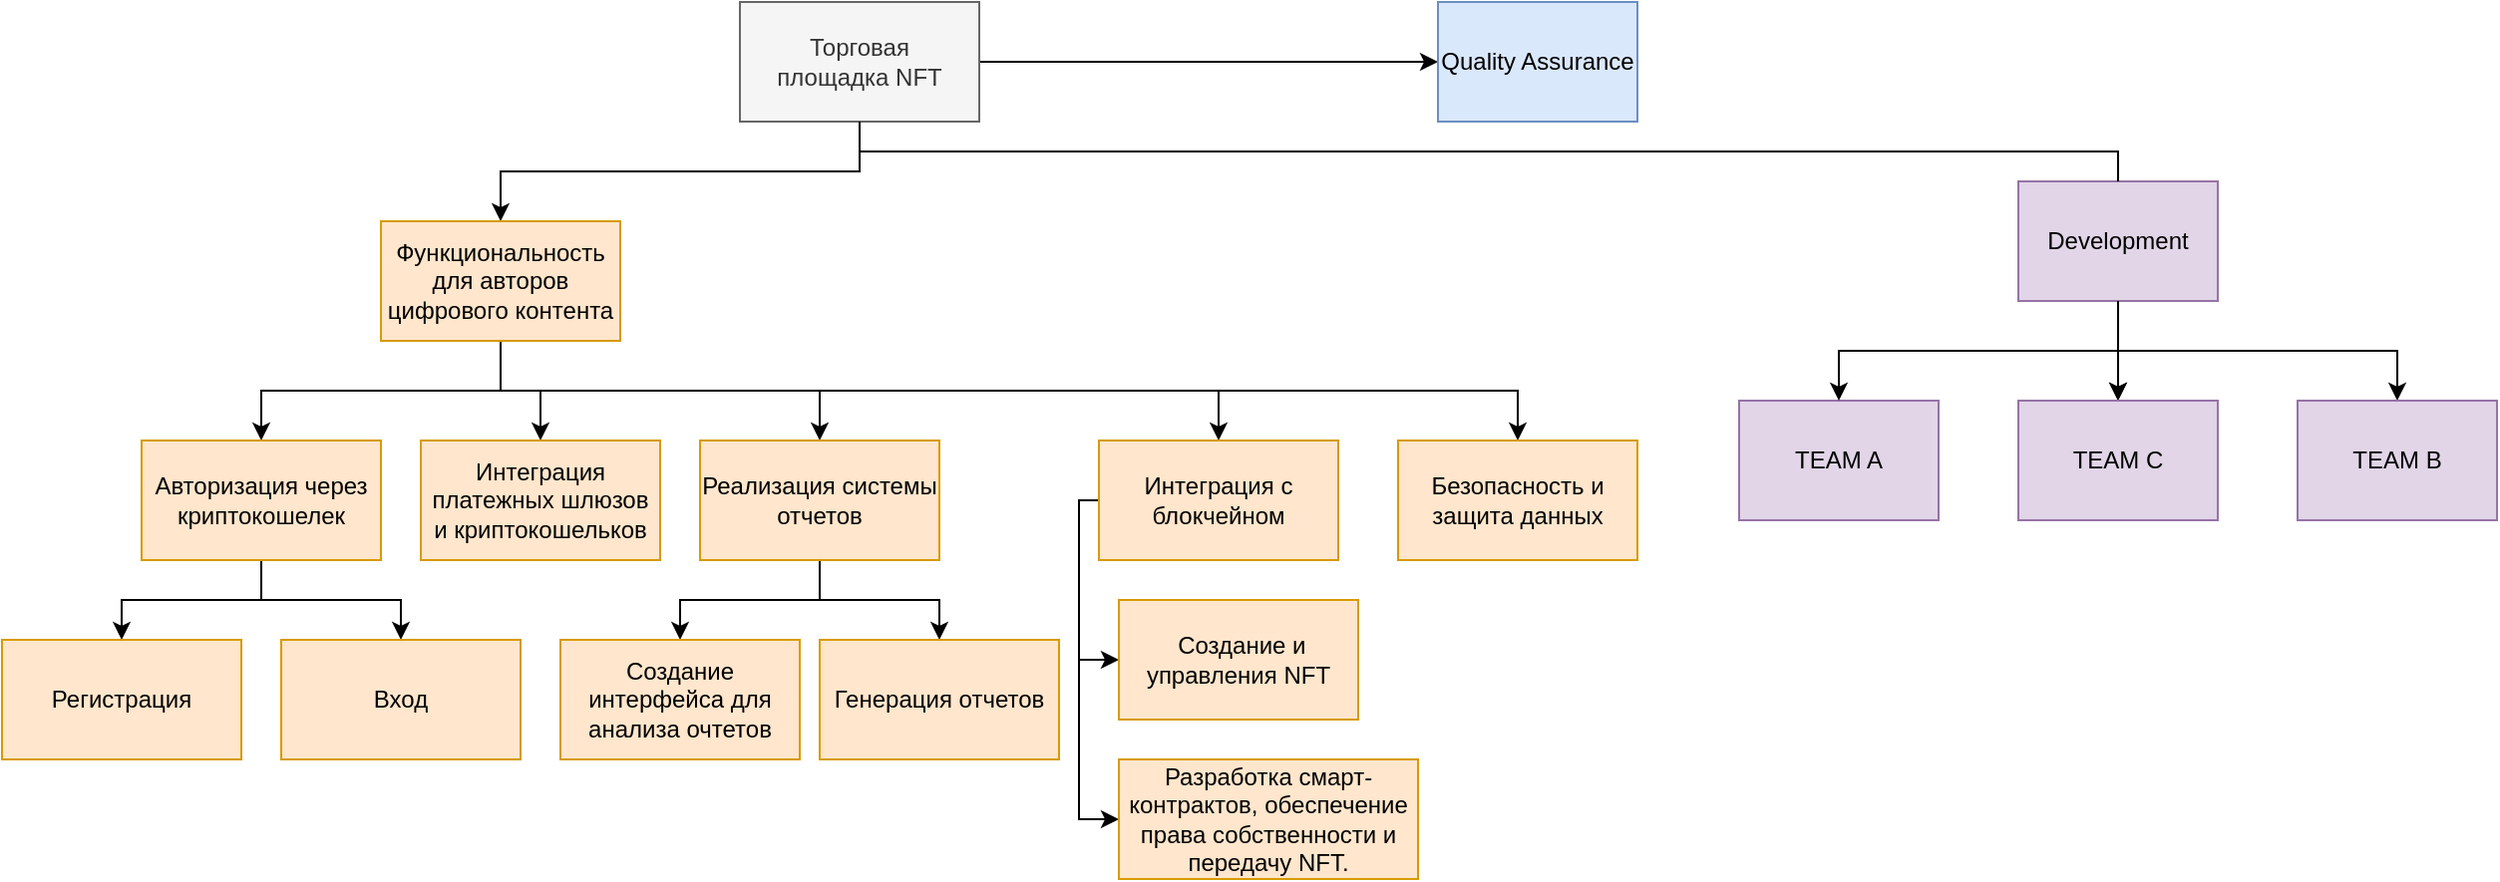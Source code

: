 <mxfile version="22.0.8" type="github">
  <diagram name="Page-1" id="fTRpPbHVq6ZoX27CSC7A">
    <mxGraphModel dx="2263" dy="732" grid="1" gridSize="10" guides="1" tooltips="1" connect="1" arrows="1" fold="1" page="1" pageScale="1" pageWidth="827" pageHeight="1169" math="0" shadow="0">
      <root>
        <mxCell id="0" />
        <mxCell id="1" parent="0" />
        <mxCell id="UWIlhVaYOpgpNeZYUkHg-1" value="" style="edgeStyle=orthogonalEdgeStyle;rounded=0;html=1;jettySize=auto;orthogonalLoop=1;exitX=0.5;exitY=1;" edge="1" parent="1" source="UWIlhVaYOpgpNeZYUkHg-3" target="UWIlhVaYOpgpNeZYUkHg-6">
          <mxGeometry relative="1" as="geometry" />
        </mxCell>
        <mxCell id="UWIlhVaYOpgpNeZYUkHg-2" style="edgeStyle=orthogonalEdgeStyle;rounded=0;html=1;endArrow=classic;endFill=1;jettySize=auto;orthogonalLoop=1;strokeColor=#000000;fontColor=#006633;" edge="1" parent="1" source="UWIlhVaYOpgpNeZYUkHg-3" target="UWIlhVaYOpgpNeZYUkHg-22">
          <mxGeometry relative="1" as="geometry" />
        </mxCell>
        <UserObject label="&lt;font style=&quot;font-size: 12px;&quot;&gt;Торговая&lt;br&gt;площадка &lt;span style=&quot;line-height: 107%;&quot; lang=&quot;ru-BY&quot;&gt;&lt;font style=&quot;font-size: 12px;&quot;&gt;NFT&lt;/font&gt;&lt;/span&gt;&lt;/font&gt;" treeRoot="1" id="UWIlhVaYOpgpNeZYUkHg-3">
          <mxCell style="whiteSpace=wrap;html=1;align=center;treeFolding=1;container=1;recursiveResize=0;fillColor=#f5f5f5;strokeColor=#666666;fontColor=#333333;" vertex="1" parent="1">
            <mxGeometry x="360" y="40" width="120" height="60" as="geometry" />
          </mxCell>
        </UserObject>
        <mxCell id="UWIlhVaYOpgpNeZYUkHg-4" value="" style="edgeStyle=orthogonalEdgeStyle;rounded=0;html=1;jettySize=auto;orthogonalLoop=1;" edge="1" parent="1" source="UWIlhVaYOpgpNeZYUkHg-6" target="UWIlhVaYOpgpNeZYUkHg-12">
          <mxGeometry relative="1" as="geometry" />
        </mxCell>
        <mxCell id="UWIlhVaYOpgpNeZYUkHg-5" value="" style="edgeStyle=orthogonalEdgeStyle;rounded=0;html=1;jettySize=auto;orthogonalLoop=1;" edge="1" parent="1" source="UWIlhVaYOpgpNeZYUkHg-6" target="UWIlhVaYOpgpNeZYUkHg-9">
          <mxGeometry relative="1" as="geometry" />
        </mxCell>
        <mxCell id="UWIlhVaYOpgpNeZYUkHg-36" style="edgeStyle=orthogonalEdgeStyle;rounded=0;orthogonalLoop=1;jettySize=auto;html=1;exitX=0.5;exitY=1;exitDx=0;exitDy=0;" edge="1" parent="1" source="UWIlhVaYOpgpNeZYUkHg-6" target="UWIlhVaYOpgpNeZYUkHg-35">
          <mxGeometry relative="1" as="geometry" />
        </mxCell>
        <mxCell id="UWIlhVaYOpgpNeZYUkHg-44" style="edgeStyle=orthogonalEdgeStyle;rounded=0;orthogonalLoop=1;jettySize=auto;html=1;exitX=0.5;exitY=1;exitDx=0;exitDy=0;entryX=0.5;entryY=0;entryDx=0;entryDy=0;" edge="1" parent="1" source="UWIlhVaYOpgpNeZYUkHg-6" target="UWIlhVaYOpgpNeZYUkHg-43">
          <mxGeometry relative="1" as="geometry" />
        </mxCell>
        <mxCell id="UWIlhVaYOpgpNeZYUkHg-53" style="edgeStyle=orthogonalEdgeStyle;rounded=0;orthogonalLoop=1;jettySize=auto;html=1;exitX=0.5;exitY=1;exitDx=0;exitDy=0;" edge="1" parent="1" source="UWIlhVaYOpgpNeZYUkHg-6" target="UWIlhVaYOpgpNeZYUkHg-51">
          <mxGeometry relative="1" as="geometry" />
        </mxCell>
        <UserObject label="Функциональность для авторов цифрового контента" treeRoot="1" id="UWIlhVaYOpgpNeZYUkHg-6">
          <mxCell style="whiteSpace=wrap;html=1;align=center;treeFolding=1;container=1;recursiveResize=0;fillColor=#ffe6cc;strokeColor=#d79b00;" vertex="1" parent="1">
            <mxGeometry x="180" y="150" width="120" height="60" as="geometry" />
          </mxCell>
        </UserObject>
        <UserObject label="Интеграция платежных шлюзов и криптокошельков" treeRoot="1" id="UWIlhVaYOpgpNeZYUkHg-9">
          <mxCell style="whiteSpace=wrap;html=1;align=center;treeFolding=1;container=1;recursiveResize=0;fillColor=#ffe6cc;strokeColor=#d79b00;" vertex="1" parent="1">
            <mxGeometry x="200" y="260" width="120" height="60" as="geometry" />
          </mxCell>
        </UserObject>
        <mxCell id="UWIlhVaYOpgpNeZYUkHg-31" style="edgeStyle=orthogonalEdgeStyle;rounded=0;orthogonalLoop=1;jettySize=auto;html=1;exitX=0.5;exitY=1;exitDx=0;exitDy=0;entryX=0.5;entryY=0;entryDx=0;entryDy=0;" edge="1" parent="1" source="UWIlhVaYOpgpNeZYUkHg-12" target="UWIlhVaYOpgpNeZYUkHg-30">
          <mxGeometry relative="1" as="geometry">
            <mxPoint x="60.0" y="350" as="targetPoint" />
          </mxGeometry>
        </mxCell>
        <mxCell id="UWIlhVaYOpgpNeZYUkHg-32" style="edgeStyle=orthogonalEdgeStyle;rounded=0;orthogonalLoop=1;jettySize=auto;html=1;exitX=0.5;exitY=1;exitDx=0;exitDy=0;entryX=0.5;entryY=0;entryDx=0;entryDy=0;" edge="1" parent="1" source="UWIlhVaYOpgpNeZYUkHg-12" target="UWIlhVaYOpgpNeZYUkHg-29">
          <mxGeometry relative="1" as="geometry" />
        </mxCell>
        <UserObject label="Авторизация через криптокошелек" treeRoot="1" id="UWIlhVaYOpgpNeZYUkHg-12">
          <mxCell style="whiteSpace=wrap;html=1;align=center;treeFolding=1;container=1;recursiveResize=0;fillColor=#ffe6cc;strokeColor=#d79b00;" vertex="1" parent="1">
            <mxGeometry x="60" y="260" width="120" height="60" as="geometry" />
          </mxCell>
        </UserObject>
        <mxCell id="UWIlhVaYOpgpNeZYUkHg-13" value="" style="edgeStyle=orthogonalEdgeStyle;rounded=0;html=1;jettySize=auto;orthogonalLoop=1;" edge="1" parent="1" source="UWIlhVaYOpgpNeZYUkHg-16" target="UWIlhVaYOpgpNeZYUkHg-18">
          <mxGeometry relative="1" as="geometry">
            <Array as="points">
              <mxPoint x="1051" y="215" />
              <mxPoint x="1191" y="215" />
            </Array>
          </mxGeometry>
        </mxCell>
        <mxCell id="UWIlhVaYOpgpNeZYUkHg-14" value="" style="edgeStyle=orthogonalEdgeStyle;rounded=0;html=1;jettySize=auto;orthogonalLoop=1;exitX=0.5;exitY=1;" edge="1" parent="1" source="UWIlhVaYOpgpNeZYUkHg-16" target="UWIlhVaYOpgpNeZYUkHg-17">
          <mxGeometry relative="1" as="geometry" />
        </mxCell>
        <mxCell id="UWIlhVaYOpgpNeZYUkHg-15" value="" style="edgeStyle=orthogonalEdgeStyle;rounded=0;html=1;endArrow=classic;endFill=1;jettySize=auto;orthogonalLoop=1;strokeColor=#000000;fontColor=#006633;" edge="1" parent="1" source="UWIlhVaYOpgpNeZYUkHg-16" target="UWIlhVaYOpgpNeZYUkHg-17">
          <mxGeometry relative="1" as="geometry" />
        </mxCell>
        <mxCell id="UWIlhVaYOpgpNeZYUkHg-16" value="Development&lt;br&gt;" style="whiteSpace=wrap;html=1;align=center;verticalAlign=middle;container=1;recursiveResize=0;treeFolding=1;fillColor=#e1d5e7;strokeColor=#9673a6;flipV=1;" vertex="1" parent="1">
          <mxGeometry x="1001" y="130" width="100" height="60" as="geometry" />
        </mxCell>
        <mxCell id="UWIlhVaYOpgpNeZYUkHg-17" value="TEAM C&lt;br&gt;" style="whiteSpace=wrap;html=1;align=center;verticalAlign=middle;container=1;recursiveResize=0;treeFolding=1;fillColor=#e1d5e7;strokeColor=#9673a6;" vertex="1" parent="1">
          <mxGeometry x="1001" y="240" width="100" height="60" as="geometry" />
        </mxCell>
        <mxCell id="UWIlhVaYOpgpNeZYUkHg-18" value="TEAM B" style="whiteSpace=wrap;html=1;align=center;verticalAlign=middle;container=1;recursiveResize=0;treeFolding=1;fillColor=#e1d5e7;strokeColor=#9673a6;" vertex="1" parent="1">
          <mxGeometry x="1141" y="240" width="100" height="60" as="geometry" />
        </mxCell>
        <mxCell id="UWIlhVaYOpgpNeZYUkHg-19" value="" style="edgeStyle=elbowEdgeStyle;elbow=vertical;startArrow=none;endArrow=none;rounded=0;exitX=0.5;exitY=1;" edge="1" parent="1" source="UWIlhVaYOpgpNeZYUkHg-3" target="UWIlhVaYOpgpNeZYUkHg-16">
          <mxGeometry relative="1" as="geometry">
            <mxPoint x="190" y="100" as="sourcePoint" />
          </mxGeometry>
        </mxCell>
        <mxCell id="UWIlhVaYOpgpNeZYUkHg-20" value="TEAM A" style="whiteSpace=wrap;html=1;align=center;verticalAlign=middle;container=1;recursiveResize=0;treeFolding=1;fillColor=#e1d5e7;strokeColor=#9673a6;" vertex="1" parent="1">
          <mxGeometry x="861" y="240" width="100" height="60" as="geometry" />
        </mxCell>
        <mxCell id="UWIlhVaYOpgpNeZYUkHg-21" value="" style="edgeStyle=elbowEdgeStyle;elbow=vertical;startArrow=none;endArrow=classic;rounded=0;endFill=1;" edge="1" parent="1" source="UWIlhVaYOpgpNeZYUkHg-16" target="UWIlhVaYOpgpNeZYUkHg-20">
          <mxGeometry relative="1" as="geometry">
            <mxPoint x="751" y="200" as="sourcePoint" />
          </mxGeometry>
        </mxCell>
        <mxCell id="UWIlhVaYOpgpNeZYUkHg-22" value="Quality Assurance&lt;br&gt;" style="whiteSpace=wrap;html=1;align=center;verticalAlign=middle;container=1;recursiveResize=0;treeFolding=1;fillColor=#dae8fc;strokeColor=#6c8ebf;" vertex="1" collapsed="1" parent="1">
          <mxGeometry x="710" y="40" width="100" height="60" as="geometry" />
        </mxCell>
        <UserObject label="Вход" treeRoot="1" id="UWIlhVaYOpgpNeZYUkHg-29">
          <mxCell style="whiteSpace=wrap;html=1;align=center;treeFolding=1;container=1;recursiveResize=0;fillColor=#ffe6cc;strokeColor=#d79b00;" vertex="1" parent="1">
            <mxGeometry x="130" y="360" width="120" height="60" as="geometry" />
          </mxCell>
        </UserObject>
        <UserObject label="Регистрация" treeRoot="1" id="UWIlhVaYOpgpNeZYUkHg-30">
          <mxCell style="whiteSpace=wrap;html=1;align=center;treeFolding=1;container=1;recursiveResize=0;fillColor=#ffe6cc;strokeColor=#d79b00;" vertex="1" parent="1">
            <mxGeometry x="-10" y="360" width="120" height="60" as="geometry" />
          </mxCell>
        </UserObject>
        <mxCell id="UWIlhVaYOpgpNeZYUkHg-38" style="edgeStyle=orthogonalEdgeStyle;rounded=0;orthogonalLoop=1;jettySize=auto;html=1;entryX=0.5;entryY=0;entryDx=0;entryDy=0;" edge="1" parent="1" source="UWIlhVaYOpgpNeZYUkHg-35" target="UWIlhVaYOpgpNeZYUkHg-37">
          <mxGeometry relative="1" as="geometry" />
        </mxCell>
        <mxCell id="UWIlhVaYOpgpNeZYUkHg-41" style="edgeStyle=orthogonalEdgeStyle;rounded=0;orthogonalLoop=1;jettySize=auto;html=1;exitX=0.5;exitY=1;exitDx=0;exitDy=0;entryX=0.5;entryY=0;entryDx=0;entryDy=0;" edge="1" parent="1" source="UWIlhVaYOpgpNeZYUkHg-35" target="UWIlhVaYOpgpNeZYUkHg-40">
          <mxGeometry relative="1" as="geometry" />
        </mxCell>
        <UserObject label="Реализация системы отчетов" treeRoot="1" id="UWIlhVaYOpgpNeZYUkHg-35">
          <mxCell style="whiteSpace=wrap;html=1;align=center;treeFolding=1;container=1;recursiveResize=0;fillColor=#ffe6cc;strokeColor=#d79b00;" vertex="1" parent="1">
            <mxGeometry x="340" y="260" width="120" height="60" as="geometry" />
          </mxCell>
        </UserObject>
        <UserObject label="Создание интерфейса для анализа очтетов" treeRoot="1" id="UWIlhVaYOpgpNeZYUkHg-37">
          <mxCell style="whiteSpace=wrap;html=1;align=center;treeFolding=1;container=1;recursiveResize=0;fillColor=#ffe6cc;strokeColor=#d79b00;" vertex="1" parent="1">
            <mxGeometry x="270" y="360" width="120" height="60" as="geometry" />
          </mxCell>
        </UserObject>
        <UserObject label="Генерация отчетов" treeRoot="1" id="UWIlhVaYOpgpNeZYUkHg-40">
          <mxCell style="whiteSpace=wrap;html=1;align=center;treeFolding=1;container=1;recursiveResize=0;fillColor=#ffe6cc;strokeColor=#d79b00;" vertex="1" parent="1">
            <mxGeometry x="400" y="360" width="120" height="60" as="geometry" />
          </mxCell>
        </UserObject>
        <mxCell id="UWIlhVaYOpgpNeZYUkHg-47" style="edgeStyle=orthogonalEdgeStyle;rounded=0;orthogonalLoop=1;jettySize=auto;html=1;exitX=0;exitY=0.5;exitDx=0;exitDy=0;entryX=0;entryY=0.5;entryDx=0;entryDy=0;" edge="1" parent="1" source="UWIlhVaYOpgpNeZYUkHg-43" target="UWIlhVaYOpgpNeZYUkHg-46">
          <mxGeometry relative="1" as="geometry">
            <Array as="points">
              <mxPoint x="530" y="290" />
              <mxPoint x="530" y="370" />
            </Array>
          </mxGeometry>
        </mxCell>
        <mxCell id="UWIlhVaYOpgpNeZYUkHg-50" style="edgeStyle=orthogonalEdgeStyle;rounded=0;orthogonalLoop=1;jettySize=auto;html=1;exitX=0;exitY=0.5;exitDx=0;exitDy=0;entryX=0;entryY=0.5;entryDx=0;entryDy=0;" edge="1" parent="1" source="UWIlhVaYOpgpNeZYUkHg-43" target="UWIlhVaYOpgpNeZYUkHg-48">
          <mxGeometry relative="1" as="geometry">
            <Array as="points">
              <mxPoint x="530" y="290" />
              <mxPoint x="530" y="450" />
            </Array>
          </mxGeometry>
        </mxCell>
        <UserObject label="Интеграция с блокчейном" treeRoot="1" id="UWIlhVaYOpgpNeZYUkHg-43">
          <mxCell style="whiteSpace=wrap;html=1;align=center;treeFolding=1;container=1;recursiveResize=0;fillColor=#ffe6cc;strokeColor=#d79b00;" vertex="1" parent="1">
            <mxGeometry x="540" y="260" width="120" height="60" as="geometry" />
          </mxCell>
        </UserObject>
        <UserObject label="&amp;nbsp;Создание и управления NFT" treeRoot="1" id="UWIlhVaYOpgpNeZYUkHg-46">
          <mxCell style="whiteSpace=wrap;html=1;align=center;treeFolding=1;container=1;recursiveResize=0;fillColor=#ffe6cc;strokeColor=#d79b00;" vertex="1" parent="1">
            <mxGeometry x="550" y="340" width="120" height="60" as="geometry" />
          </mxCell>
        </UserObject>
        <UserObject label="Разработка смарт-контрактов, обеспечение права собственности и передачу NFT." treeRoot="1" id="UWIlhVaYOpgpNeZYUkHg-48">
          <mxCell style="whiteSpace=wrap;html=1;align=center;treeFolding=1;container=1;recursiveResize=0;fillColor=#ffe6cc;strokeColor=#d79b00;" vertex="1" parent="1">
            <mxGeometry x="550" y="420" width="150" height="60" as="geometry" />
          </mxCell>
        </UserObject>
        <UserObject label="Безопасность и защита данных" treeRoot="1" id="UWIlhVaYOpgpNeZYUkHg-51">
          <mxCell style="whiteSpace=wrap;html=1;align=center;treeFolding=1;container=1;recursiveResize=0;fillColor=#ffe6cc;strokeColor=#d79b00;" vertex="1" parent="1">
            <mxGeometry x="690" y="260" width="120" height="60" as="geometry" />
          </mxCell>
        </UserObject>
      </root>
    </mxGraphModel>
  </diagram>
</mxfile>
